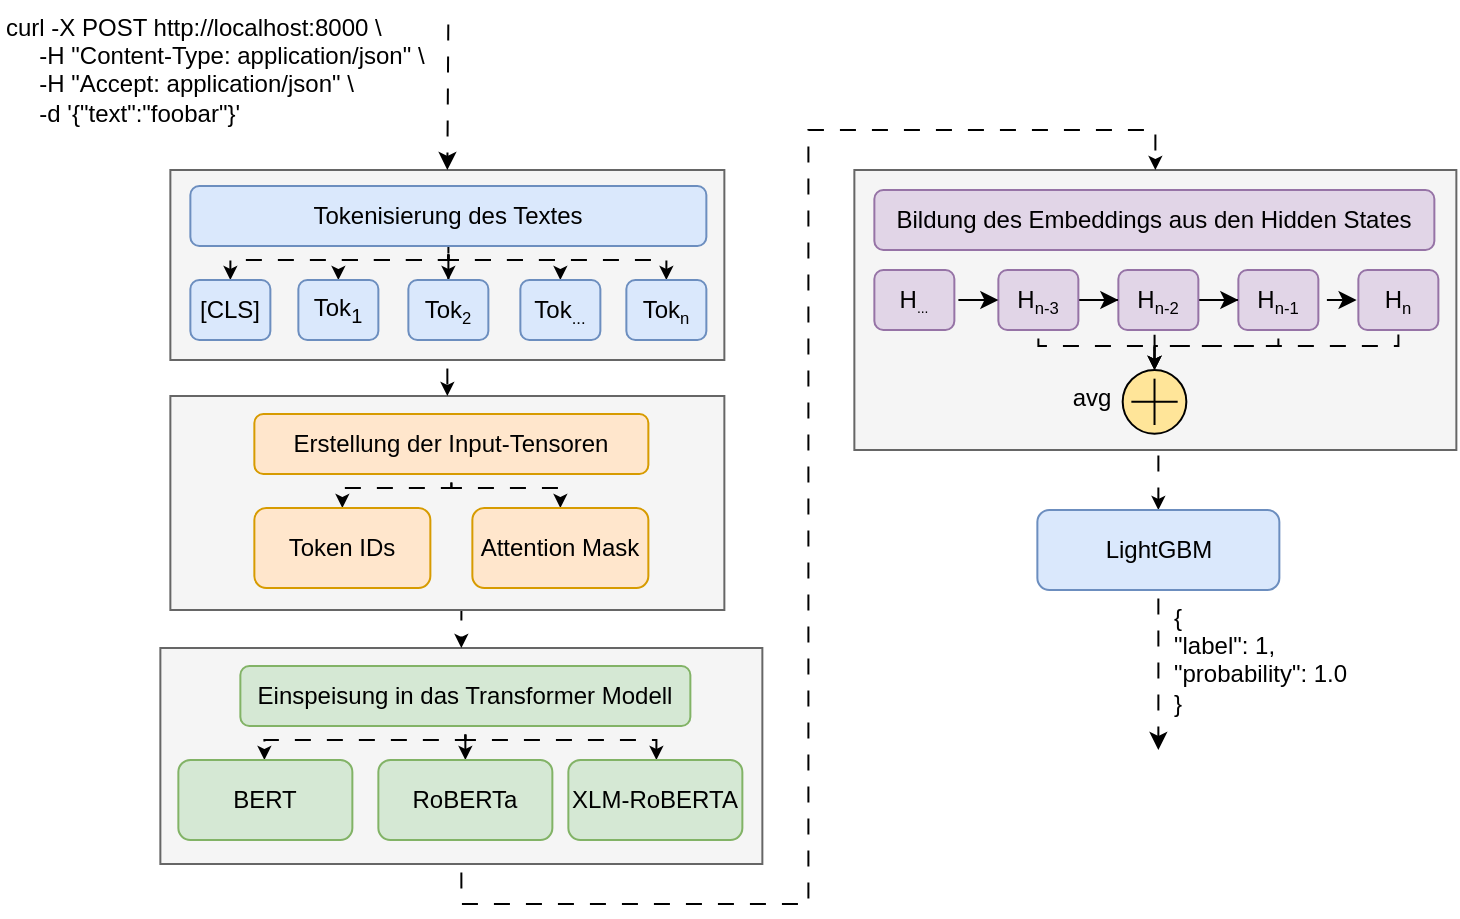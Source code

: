 <mxfile version="15.8.7" type="device"><diagram id="AJgxXb7-w71vUXQZA26g" name="Seite-1"><mxGraphModel dx="1042" dy="722" grid="0" gridSize="10" guides="1" tooltips="1" connect="1" arrows="1" fold="1" page="1" pageScale="1" pageWidth="827" pageHeight="1169" math="0" shadow="0"><root><mxCell id="0"/><mxCell id="1" parent="0"/><mxCell id="zznitrCoh69tl_ayZsts-85" style="edgeStyle=orthogonalEdgeStyle;rounded=0;orthogonalLoop=1;jettySize=auto;html=1;exitX=0.5;exitY=1;exitDx=0;exitDy=0;entryX=0.5;entryY=0;entryDx=0;entryDy=0;fontSize=12;fontColor=#333333;endArrow=classic;endFill=1;endSize=4;flowAnimation=1;" parent="1" source="zznitrCoh69tl_ayZsts-75" target="zznitrCoh69tl_ayZsts-34" edge="1"><mxGeometry relative="1" as="geometry"/></mxCell><mxCell id="zznitrCoh69tl_ayZsts-75" value="" style="rounded=0;whiteSpace=wrap;html=1;labelBackgroundColor=none;fontSize=12;fillColor=#f5f5f5;fontColor=#333333;strokeColor=#666666;" parent="1" vertex="1"><mxGeometry x="484.18" y="189" width="301" height="140" as="geometry"/></mxCell><mxCell id="zznitrCoh69tl_ayZsts-84" style="edgeStyle=orthogonalEdgeStyle;rounded=0;orthogonalLoop=1;jettySize=auto;html=1;exitX=0.5;exitY=1;exitDx=0;exitDy=0;entryX=0.5;entryY=0;entryDx=0;entryDy=0;fontSize=12;fontColor=#333333;endArrow=classic;endFill=1;endSize=4;flowAnimation=1;" parent="1" source="zznitrCoh69tl_ayZsts-74" target="zznitrCoh69tl_ayZsts-75" edge="1"><mxGeometry relative="1" as="geometry"/></mxCell><mxCell id="zznitrCoh69tl_ayZsts-74" value="" style="rounded=0;whiteSpace=wrap;html=1;labelBackgroundColor=none;fontSize=12;fillColor=#f5f5f5;fontColor=#333333;strokeColor=#666666;" parent="1" vertex="1"><mxGeometry x="137.18" y="428" width="301" height="108" as="geometry"/></mxCell><mxCell id="zznitrCoh69tl_ayZsts-82" style="edgeStyle=orthogonalEdgeStyle;rounded=0;orthogonalLoop=1;jettySize=auto;html=1;exitX=0.5;exitY=1;exitDx=0;exitDy=0;entryX=0.5;entryY=0;entryDx=0;entryDy=0;fontSize=12;endArrow=classic;endFill=1;endSize=4;flowAnimation=1;" parent="1" source="zznitrCoh69tl_ayZsts-72" target="zznitrCoh69tl_ayZsts-74" edge="1"><mxGeometry relative="1" as="geometry"/></mxCell><mxCell id="zznitrCoh69tl_ayZsts-72" value="" style="rounded=0;whiteSpace=wrap;html=1;labelBackgroundColor=none;fontSize=12;fillColor=#f5f5f5;fontColor=#333333;strokeColor=#666666;" parent="1" vertex="1"><mxGeometry x="142.18" y="302" width="277" height="107" as="geometry"/></mxCell><mxCell id="zznitrCoh69tl_ayZsts-81" style="edgeStyle=orthogonalEdgeStyle;rounded=0;orthogonalLoop=1;jettySize=auto;html=1;exitX=0.5;exitY=1;exitDx=0;exitDy=0;entryX=0.5;entryY=0;entryDx=0;entryDy=0;fontSize=12;endArrow=classic;endFill=1;endSize=4;flowAnimation=1;" parent="1" source="zznitrCoh69tl_ayZsts-70" target="zznitrCoh69tl_ayZsts-72" edge="1"><mxGeometry relative="1" as="geometry"/></mxCell><mxCell id="zznitrCoh69tl_ayZsts-70" value="" style="rounded=0;whiteSpace=wrap;html=1;labelBackgroundColor=none;fontSize=12;fillColor=#f5f5f5;fontColor=#333333;strokeColor=#666666;" parent="1" vertex="1"><mxGeometry x="142.18" y="189" width="277" height="95" as="geometry"/></mxCell><mxCell id="zznitrCoh69tl_ayZsts-6" value="" style="endArrow=classic;html=1;rounded=0;entryX=0.5;entryY=0;entryDx=0;entryDy=0;flowAnimation=1;" parent="1" target="zznitrCoh69tl_ayZsts-70" edge="1"><mxGeometry width="50" height="50" relative="1" as="geometry"><mxPoint x="281.18" y="112" as="sourcePoint"/><mxPoint x="382.18" y="65" as="targetPoint"/></mxGeometry></mxCell><mxCell id="zznitrCoh69tl_ayZsts-7" value="&lt;div style=&quot;font-size: 12px&quot;&gt;&lt;font style=&quot;font-size: 12px&quot;&gt;curl -X POST http://localhost:8000 \&lt;/font&gt;&lt;/div&gt;&lt;div style=&quot;font-size: 12px&quot;&gt;&lt;font style=&quot;font-size: 12px&quot;&gt;&amp;nbsp; &amp;nbsp; &amp;nbsp;-H &quot;Content-Type: application/json&quot; \&lt;/font&gt;&lt;/div&gt;&lt;div style=&quot;font-size: 12px&quot;&gt;&lt;font style=&quot;font-size: 12px&quot;&gt;&amp;nbsp; &amp;nbsp; &amp;nbsp;-H &quot;Accept: application/json&quot; \&lt;/font&gt;&lt;/div&gt;&lt;div style=&quot;font-size: 12px&quot;&gt;&lt;font style=&quot;font-size: 12px&quot;&gt;&amp;nbsp; &amp;nbsp; &amp;nbsp;-d '{&quot;text&quot;:&quot;foobar&quot;}'&lt;/font&gt;&lt;/div&gt;&lt;font style=&quot;font-size: 12px&quot;&gt;&amp;nbsp;&lt;/font&gt;" style="edgeLabel;html=1;align=left;verticalAlign=middle;resizable=0;points=[];labelBackgroundColor=none;" parent="zznitrCoh69tl_ayZsts-6" vertex="1" connectable="0"><mxGeometry x="-0.259" y="2" relative="1" as="geometry"><mxPoint x="-225" y="5" as="offset"/></mxGeometry></mxCell><mxCell id="zznitrCoh69tl_ayZsts-24" style="edgeStyle=orthogonalEdgeStyle;rounded=0;orthogonalLoop=1;jettySize=auto;html=1;exitX=0.5;exitY=1;exitDx=0;exitDy=0;flowAnimation=1;" parent="1" edge="1"><mxGeometry relative="1" as="geometry"><mxPoint x="756.18" y="267" as="sourcePoint"/><mxPoint x="634.18" y="307" as="targetPoint"/><Array as="points"><mxPoint x="756.18" y="277"/><mxPoint x="634.18" y="277"/></Array></mxGeometry></mxCell><mxCell id="zznitrCoh69tl_ayZsts-11" value="H&lt;span style=&quot;font-size: 10px&quot;&gt;&lt;sub&gt;n&lt;/sub&gt;&lt;/span&gt;" style="rounded=1;whiteSpace=wrap;html=1;labelBackgroundColor=none;fillColor=#e1d5e7;strokeColor=#9673a6;" parent="1" vertex="1"><mxGeometry x="736.18" y="239" width="40" height="30" as="geometry"/></mxCell><mxCell id="zznitrCoh69tl_ayZsts-23" style="edgeStyle=orthogonalEdgeStyle;rounded=0;orthogonalLoop=1;jettySize=auto;html=1;exitX=1;exitY=0.5;exitDx=0;exitDy=0;entryX=-0.023;entryY=0.496;entryDx=0;entryDy=0;entryPerimeter=0;flowAnimation=1;" parent="1" source="zznitrCoh69tl_ayZsts-12" target="zznitrCoh69tl_ayZsts-11" edge="1"><mxGeometry relative="1" as="geometry"/></mxCell><mxCell id="zznitrCoh69tl_ayZsts-79" style="edgeStyle=orthogonalEdgeStyle;rounded=0;orthogonalLoop=1;jettySize=auto;html=1;exitX=0.5;exitY=1;exitDx=0;exitDy=0;entryX=0.5;entryY=0;entryDx=0;entryDy=0;fontSize=12;endArrow=classic;endFill=1;endSize=4;flowAnimation=1;" parent="1" source="zznitrCoh69tl_ayZsts-12" target="zznitrCoh69tl_ayZsts-15" edge="1"><mxGeometry relative="1" as="geometry"><Array as="points"><mxPoint x="696.18" y="277"/><mxPoint x="634.18" y="277"/></Array></mxGeometry></mxCell><mxCell id="zznitrCoh69tl_ayZsts-12" value="H&lt;span style=&quot;font-size: 10px&quot;&gt;&lt;sub&gt;n-1&lt;/sub&gt;&lt;/span&gt;" style="rounded=1;whiteSpace=wrap;html=1;labelBackgroundColor=none;fillColor=#e1d5e7;strokeColor=#9673a6;" parent="1" vertex="1"><mxGeometry x="676.18" y="239" width="40" height="30" as="geometry"/></mxCell><mxCell id="zznitrCoh69tl_ayZsts-21" value="" style="edgeStyle=orthogonalEdgeStyle;rounded=0;orthogonalLoop=1;jettySize=auto;html=1;flowAnimation=1;" parent="1" source="zznitrCoh69tl_ayZsts-13" target="zznitrCoh69tl_ayZsts-12" edge="1"><mxGeometry relative="1" as="geometry"/></mxCell><mxCell id="zznitrCoh69tl_ayZsts-78" style="edgeStyle=orthogonalEdgeStyle;rounded=0;orthogonalLoop=1;jettySize=auto;html=1;exitX=0.5;exitY=1;exitDx=0;exitDy=0;entryX=0.5;entryY=0;entryDx=0;entryDy=0;fontSize=12;endArrow=classic;endFill=1;endSize=4;flowAnimation=1;" parent="1" source="zznitrCoh69tl_ayZsts-13" target="zznitrCoh69tl_ayZsts-15" edge="1"><mxGeometry relative="1" as="geometry"><Array as="points"><mxPoint x="634.18" y="269"/></Array></mxGeometry></mxCell><mxCell id="zznitrCoh69tl_ayZsts-13" value="H&lt;span style=&quot;font-size: 10px&quot;&gt;&lt;sub&gt;n-2&lt;/sub&gt;&lt;/span&gt;" style="rounded=1;whiteSpace=wrap;html=1;labelBackgroundColor=none;fillColor=#e1d5e7;strokeColor=#9673a6;" parent="1" vertex="1"><mxGeometry x="616.18" y="239" width="40" height="30" as="geometry"/></mxCell><mxCell id="zznitrCoh69tl_ayZsts-20" value="" style="edgeStyle=orthogonalEdgeStyle;rounded=0;orthogonalLoop=1;jettySize=auto;html=1;flowAnimation=1;" parent="1" source="zznitrCoh69tl_ayZsts-14" target="zznitrCoh69tl_ayZsts-13" edge="1"><mxGeometry relative="1" as="geometry"/></mxCell><mxCell id="zznitrCoh69tl_ayZsts-77" style="edgeStyle=orthogonalEdgeStyle;rounded=0;orthogonalLoop=1;jettySize=auto;html=1;exitX=0.5;exitY=1;exitDx=0;exitDy=0;entryX=0.5;entryY=0;entryDx=0;entryDy=0;fontSize=12;endArrow=classic;endFill=1;endSize=4;flowAnimation=1;" parent="1" source="zznitrCoh69tl_ayZsts-14" target="zznitrCoh69tl_ayZsts-15" edge="1"><mxGeometry relative="1" as="geometry"><Array as="points"><mxPoint x="576.18" y="277"/><mxPoint x="634.18" y="277"/></Array></mxGeometry></mxCell><mxCell id="zznitrCoh69tl_ayZsts-14" value="H&lt;span style=&quot;font-size: 10px&quot;&gt;&lt;sub&gt;n-3&lt;/sub&gt;&lt;/span&gt;" style="rounded=1;whiteSpace=wrap;html=1;labelBackgroundColor=none;fillColor=#e1d5e7;strokeColor=#9673a6;" parent="1" vertex="1"><mxGeometry x="556.18" y="239" width="40" height="30" as="geometry"/></mxCell><mxCell id="zznitrCoh69tl_ayZsts-30" value="" style="edgeStyle=orthogonalEdgeStyle;rounded=0;orthogonalLoop=1;jettySize=auto;html=1;endArrow=classic;endFill=1;flowAnimation=1;" parent="1" source="zznitrCoh69tl_ayZsts-29" target="zznitrCoh69tl_ayZsts-14" edge="1"><mxGeometry relative="1" as="geometry"/></mxCell><mxCell id="zznitrCoh69tl_ayZsts-29" value="H&lt;span style=&quot;font-size: 8.333px&quot;&gt;&lt;sub&gt;...&lt;/sub&gt;&lt;/span&gt;" style="rounded=1;whiteSpace=wrap;html=1;labelBackgroundColor=none;fillColor=#e1d5e7;strokeColor=#9673a6;" parent="1" vertex="1"><mxGeometry x="494.18" y="239" width="40" height="30" as="geometry"/></mxCell><mxCell id="zznitrCoh69tl_ayZsts-36" style="edgeStyle=orthogonalEdgeStyle;rounded=0;orthogonalLoop=1;jettySize=auto;html=1;exitX=0.5;exitY=1;exitDx=0;exitDy=0;endArrow=classic;endFill=1;flowAnimation=1;" parent="1" source="zznitrCoh69tl_ayZsts-34" edge="1"><mxGeometry relative="1" as="geometry"><mxPoint x="636.18" y="479" as="targetPoint"/></mxGeometry></mxCell><mxCell id="zznitrCoh69tl_ayZsts-37" value="&lt;div style=&quot;font-size: 12px&quot;&gt;{&lt;span&gt;&amp;nbsp;&lt;/span&gt;&lt;/div&gt;&lt;div style=&quot;font-size: 12px&quot;&gt;&lt;span&gt;&quot;label&quot;: 1,&lt;/span&gt;&lt;span&gt;&amp;nbsp;&lt;/span&gt;&lt;/div&gt;&lt;div style=&quot;font-size: 12px&quot;&gt;&lt;span&gt;&quot;probability&quot;: 1.0&amp;nbsp;&lt;/span&gt;&lt;/div&gt;&lt;div style=&quot;font-size: 12px&quot;&gt;&lt;span&gt;}&lt;/span&gt;&lt;/div&gt;&lt;div style=&quot;font-size: 12px&quot;&gt;&lt;br style=&quot;font-size: 12px&quot;&gt;&lt;/div&gt;" style="edgeLabel;html=1;align=left;verticalAlign=middle;resizable=0;points=[];labelBackgroundColor=none;fontSize=12;horizontal=1;" parent="zznitrCoh69tl_ayZsts-36" vertex="1" connectable="0"><mxGeometry x="0.138" y="2" relative="1" as="geometry"><mxPoint x="3" y="-4" as="offset"/></mxGeometry></mxCell><mxCell id="zznitrCoh69tl_ayZsts-34" value="LightGBM" style="rounded=1;whiteSpace=wrap;html=1;labelBackgroundColor=none;fillColor=#dae8fc;strokeColor=#6c8ebf;" parent="1" vertex="1"><mxGeometry x="575.68" y="359" width="121" height="40" as="geometry"/></mxCell><mxCell id="zznitrCoh69tl_ayZsts-46" value="" style="edgeStyle=orthogonalEdgeStyle;rounded=0;orthogonalLoop=1;jettySize=auto;html=1;fontSize=12;endArrow=classic;endFill=1;endSize=4;flowAnimation=1;" parent="1" source="zznitrCoh69tl_ayZsts-38" target="zznitrCoh69tl_ayZsts-45" edge="1"><mxGeometry relative="1" as="geometry"/></mxCell><mxCell id="zznitrCoh69tl_ayZsts-47" style="edgeStyle=orthogonalEdgeStyle;rounded=0;orthogonalLoop=1;jettySize=auto;html=1;exitX=0.5;exitY=1;exitDx=0;exitDy=0;entryX=0.5;entryY=0;entryDx=0;entryDy=0;fontSize=12;endArrow=classic;endFill=1;endSize=4;flowAnimation=1;" parent="1" source="zznitrCoh69tl_ayZsts-38" target="zznitrCoh69tl_ayZsts-41" edge="1"><mxGeometry relative="1" as="geometry"><Array as="points"><mxPoint x="281.18" y="234"/><mxPoint x="226.18" y="234"/></Array></mxGeometry></mxCell><mxCell id="zznitrCoh69tl_ayZsts-48" style="edgeStyle=orthogonalEdgeStyle;rounded=0;orthogonalLoop=1;jettySize=auto;html=1;exitX=0.5;exitY=1;exitDx=0;exitDy=0;entryX=0.5;entryY=0;entryDx=0;entryDy=0;fontSize=12;endArrow=classic;endFill=1;endSize=4;flowAnimation=1;" parent="1" source="zznitrCoh69tl_ayZsts-38" target="zznitrCoh69tl_ayZsts-40" edge="1"><mxGeometry relative="1" as="geometry"><Array as="points"><mxPoint x="281.18" y="234"/><mxPoint x="172.18" y="234"/></Array></mxGeometry></mxCell><mxCell id="zznitrCoh69tl_ayZsts-49" style="edgeStyle=orthogonalEdgeStyle;rounded=0;orthogonalLoop=1;jettySize=auto;html=1;exitX=0.5;exitY=1;exitDx=0;exitDy=0;entryX=0.5;entryY=0;entryDx=0;entryDy=0;fontSize=12;endArrow=classic;endFill=1;endSize=4;flowAnimation=1;" parent="1" source="zznitrCoh69tl_ayZsts-38" target="zznitrCoh69tl_ayZsts-43" edge="1"><mxGeometry relative="1" as="geometry"><Array as="points"><mxPoint x="281.18" y="234"/><mxPoint x="337.18" y="234"/></Array></mxGeometry></mxCell><mxCell id="zznitrCoh69tl_ayZsts-50" style="edgeStyle=orthogonalEdgeStyle;rounded=0;orthogonalLoop=1;jettySize=auto;html=1;exitX=0.5;exitY=1;exitDx=0;exitDy=0;entryX=0.5;entryY=0;entryDx=0;entryDy=0;fontSize=12;endArrow=classic;endFill=1;endSize=4;flowAnimation=1;" parent="1" source="zznitrCoh69tl_ayZsts-38" target="zznitrCoh69tl_ayZsts-44" edge="1"><mxGeometry relative="1" as="geometry"><Array as="points"><mxPoint x="281.18" y="234"/><mxPoint x="390.18" y="234"/></Array></mxGeometry></mxCell><mxCell id="zznitrCoh69tl_ayZsts-38" value="Tokenisierung des Textes" style="rounded=1;whiteSpace=wrap;html=1;labelBackgroundColor=none;fontSize=12;fillColor=#dae8fc;strokeColor=#6c8ebf;" parent="1" vertex="1"><mxGeometry x="152.18" y="197" width="258" height="30" as="geometry"/></mxCell><mxCell id="zznitrCoh69tl_ayZsts-40" value="[CLS]" style="rounded=1;whiteSpace=wrap;html=1;labelBackgroundColor=none;fontSize=12;fillColor=#dae8fc;strokeColor=#6c8ebf;" parent="1" vertex="1"><mxGeometry x="152.18" y="244" width="40" height="30" as="geometry"/></mxCell><mxCell id="zznitrCoh69tl_ayZsts-41" value="Tok&lt;sub&gt;1&lt;/sub&gt;" style="rounded=1;whiteSpace=wrap;html=1;labelBackgroundColor=none;fontSize=12;fillColor=#dae8fc;strokeColor=#6c8ebf;" parent="1" vertex="1"><mxGeometry x="206.18" y="244" width="40" height="30" as="geometry"/></mxCell><mxCell id="zznitrCoh69tl_ayZsts-43" value="Tok&lt;span style=&quot;font-size: 10px&quot;&gt;&lt;sub&gt;...&lt;/sub&gt;&lt;/span&gt;" style="rounded=1;whiteSpace=wrap;html=1;labelBackgroundColor=none;fontSize=12;fillColor=#dae8fc;strokeColor=#6c8ebf;" parent="1" vertex="1"><mxGeometry x="317.18" y="244" width="40" height="30" as="geometry"/></mxCell><mxCell id="zznitrCoh69tl_ayZsts-44" value="Tok&lt;span style=&quot;font-size: 10px&quot;&gt;&lt;sub&gt;n&lt;/sub&gt;&lt;/span&gt;" style="rounded=1;whiteSpace=wrap;html=1;labelBackgroundColor=none;fontSize=12;fillColor=#dae8fc;strokeColor=#6c8ebf;" parent="1" vertex="1"><mxGeometry x="370.18" y="244" width="40" height="30" as="geometry"/></mxCell><mxCell id="zznitrCoh69tl_ayZsts-45" value="Tok&lt;span style=&quot;font-size: 10px&quot;&gt;&lt;sub&gt;2&lt;/sub&gt;&lt;/span&gt;" style="rounded=1;whiteSpace=wrap;html=1;labelBackgroundColor=none;fontSize=12;fillColor=#dae8fc;strokeColor=#6c8ebf;" parent="1" vertex="1"><mxGeometry x="261.18" y="244" width="40" height="30" as="geometry"/></mxCell><mxCell id="zznitrCoh69tl_ayZsts-51" value="Bildung des Embeddings aus den Hidden States" style="rounded=1;whiteSpace=wrap;html=1;labelBackgroundColor=none;fontSize=12;fillColor=#e1d5e7;strokeColor=#9673a6;" parent="1" vertex="1"><mxGeometry x="494.18" y="199" width="280" height="30" as="geometry"/></mxCell><mxCell id="zznitrCoh69tl_ayZsts-58" style="edgeStyle=orthogonalEdgeStyle;rounded=0;orthogonalLoop=1;jettySize=auto;html=1;exitX=0.5;exitY=1;exitDx=0;exitDy=0;entryX=0.5;entryY=0;entryDx=0;entryDy=0;fontSize=12;endArrow=classic;endFill=1;endSize=4;flowAnimation=1;" parent="1" source="zznitrCoh69tl_ayZsts-52" target="zznitrCoh69tl_ayZsts-54" edge="1"><mxGeometry relative="1" as="geometry"><Array as="points"><mxPoint x="283.18" y="348"/><mxPoint x="228.18" y="348"/></Array></mxGeometry></mxCell><mxCell id="zznitrCoh69tl_ayZsts-59" style="edgeStyle=orthogonalEdgeStyle;rounded=0;orthogonalLoop=1;jettySize=auto;html=1;exitX=0.5;exitY=1;exitDx=0;exitDy=0;entryX=0.5;entryY=0;entryDx=0;entryDy=0;fontSize=12;endArrow=classic;endFill=1;endSize=4;flowAnimation=1;" parent="1" source="zznitrCoh69tl_ayZsts-52" target="zznitrCoh69tl_ayZsts-55" edge="1"><mxGeometry relative="1" as="geometry"><Array as="points"><mxPoint x="283.18" y="348"/><mxPoint x="337.18" y="348"/></Array></mxGeometry></mxCell><mxCell id="zznitrCoh69tl_ayZsts-52" value="Erstellung der Input-Tensoren" style="rounded=1;whiteSpace=wrap;html=1;labelBackgroundColor=none;fontSize=12;fillColor=#ffe6cc;strokeColor=#d79b00;" parent="1" vertex="1"><mxGeometry x="184.18" y="311" width="197" height="30" as="geometry"/></mxCell><mxCell id="zznitrCoh69tl_ayZsts-54" value="Token IDs" style="rounded=1;whiteSpace=wrap;html=1;labelBackgroundColor=none;fontSize=12;fillColor=#ffe6cc;strokeColor=#d79b00;" parent="1" vertex="1"><mxGeometry x="184.18" y="358" width="88" height="40" as="geometry"/></mxCell><mxCell id="zznitrCoh69tl_ayZsts-55" value="Attention Mask" style="rounded=1;whiteSpace=wrap;html=1;labelBackgroundColor=none;fontSize=12;fillColor=#ffe6cc;strokeColor=#d79b00;" parent="1" vertex="1"><mxGeometry x="293.18" y="358" width="88" height="40" as="geometry"/></mxCell><mxCell id="zznitrCoh69tl_ayZsts-60" style="edgeStyle=orthogonalEdgeStyle;rounded=0;orthogonalLoop=1;jettySize=auto;html=1;exitX=0.5;exitY=1;exitDx=0;exitDy=0;entryX=0.5;entryY=0;entryDx=0;entryDy=0;fontSize=12;endArrow=classic;endFill=1;endSize=4;flowAnimation=1;" parent="1" source="zznitrCoh69tl_ayZsts-62" target="zznitrCoh69tl_ayZsts-63" edge="1"><mxGeometry relative="1" as="geometry"><Array as="points"><mxPoint x="290.18" y="474"/><mxPoint x="189.18" y="474"/><mxPoint x="189.18" y="484"/></Array></mxGeometry></mxCell><mxCell id="zznitrCoh69tl_ayZsts-61" style="edgeStyle=orthogonalEdgeStyle;rounded=0;orthogonalLoop=1;jettySize=auto;html=1;exitX=0.5;exitY=1;exitDx=0;exitDy=0;entryX=0.5;entryY=0;entryDx=0;entryDy=0;fontSize=12;endArrow=classic;endFill=1;endSize=4;flowAnimation=1;" parent="1" source="zznitrCoh69tl_ayZsts-62" target="zznitrCoh69tl_ayZsts-64" edge="1"><mxGeometry relative="1" as="geometry"><Array as="points"><mxPoint x="290.18" y="474"/><mxPoint x="385.18" y="474"/><mxPoint x="385.18" y="484"/></Array></mxGeometry></mxCell><mxCell id="zznitrCoh69tl_ayZsts-66" style="edgeStyle=orthogonalEdgeStyle;rounded=0;orthogonalLoop=1;jettySize=auto;html=1;exitX=0.5;exitY=1;exitDx=0;exitDy=0;entryX=0.5;entryY=0;entryDx=0;entryDy=0;fontSize=12;endArrow=classic;endFill=1;endSize=4;flowAnimation=1;" parent="1" source="zznitrCoh69tl_ayZsts-62" target="zznitrCoh69tl_ayZsts-65" edge="1"><mxGeometry relative="1" as="geometry"/></mxCell><mxCell id="zznitrCoh69tl_ayZsts-62" value="Einspeisung in das Transformer Modell" style="rounded=1;whiteSpace=wrap;html=1;labelBackgroundColor=none;fontSize=12;fillColor=#d5e8d4;strokeColor=#82b366;" parent="1" vertex="1"><mxGeometry x="177.18" y="437" width="225" height="30" as="geometry"/></mxCell><mxCell id="zznitrCoh69tl_ayZsts-63" value="BERT" style="rounded=1;whiteSpace=wrap;html=1;labelBackgroundColor=none;fontSize=12;fillColor=#d5e8d4;strokeColor=#82b366;" parent="1" vertex="1"><mxGeometry x="146.18" y="484" width="87" height="40" as="geometry"/></mxCell><mxCell id="zznitrCoh69tl_ayZsts-64" value="XLM-RoBERTA" style="rounded=1;whiteSpace=wrap;html=1;labelBackgroundColor=none;fontSize=12;fillColor=#d5e8d4;strokeColor=#82b366;" parent="1" vertex="1"><mxGeometry x="341.18" y="484" width="87" height="40" as="geometry"/></mxCell><mxCell id="zznitrCoh69tl_ayZsts-65" value="RoBERTa" style="rounded=1;whiteSpace=wrap;html=1;labelBackgroundColor=none;fontSize=12;fillColor=#d5e8d4;strokeColor=#82b366;" parent="1" vertex="1"><mxGeometry x="246.18" y="484" width="87" height="40" as="geometry"/></mxCell><mxCell id="zznitrCoh69tl_ayZsts-39" value="avg" style="text;html=1;strokeColor=none;fillColor=none;align=center;verticalAlign=middle;whiteSpace=wrap;rounded=0;labelBackgroundColor=none;fontSize=12;" parent="1" vertex="1"><mxGeometry x="588.34" y="289" width="30" height="27" as="geometry"/></mxCell><mxCell id="zznitrCoh69tl_ayZsts-15" value="" style="ellipse;whiteSpace=wrap;html=1;aspect=fixed;labelBackgroundColor=none;fillColor=#FFE599;" parent="1" vertex="1"><mxGeometry x="618.338" y="288.998" width="31.842" height="31.842" as="geometry"/></mxCell><mxCell id="zznitrCoh69tl_ayZsts-17" value="" style="endArrow=none;html=1;rounded=0;" parent="1" edge="1"><mxGeometry width="50" height="50" relative="1" as="geometry"><mxPoint x="622.68" y="304.919" as="sourcePoint"/><mxPoint x="645.838" y="304.919" as="targetPoint"/></mxGeometry></mxCell><mxCell id="zznitrCoh69tl_ayZsts-18" value="" style="endArrow=none;html=1;rounded=0;" parent="1" edge="1"><mxGeometry width="50" height="50" relative="1" as="geometry"><mxPoint x="634.259" y="316.498" as="sourcePoint"/><mxPoint x="634.259" y="293.34" as="targetPoint"/></mxGeometry></mxCell></root></mxGraphModel></diagram></mxfile>